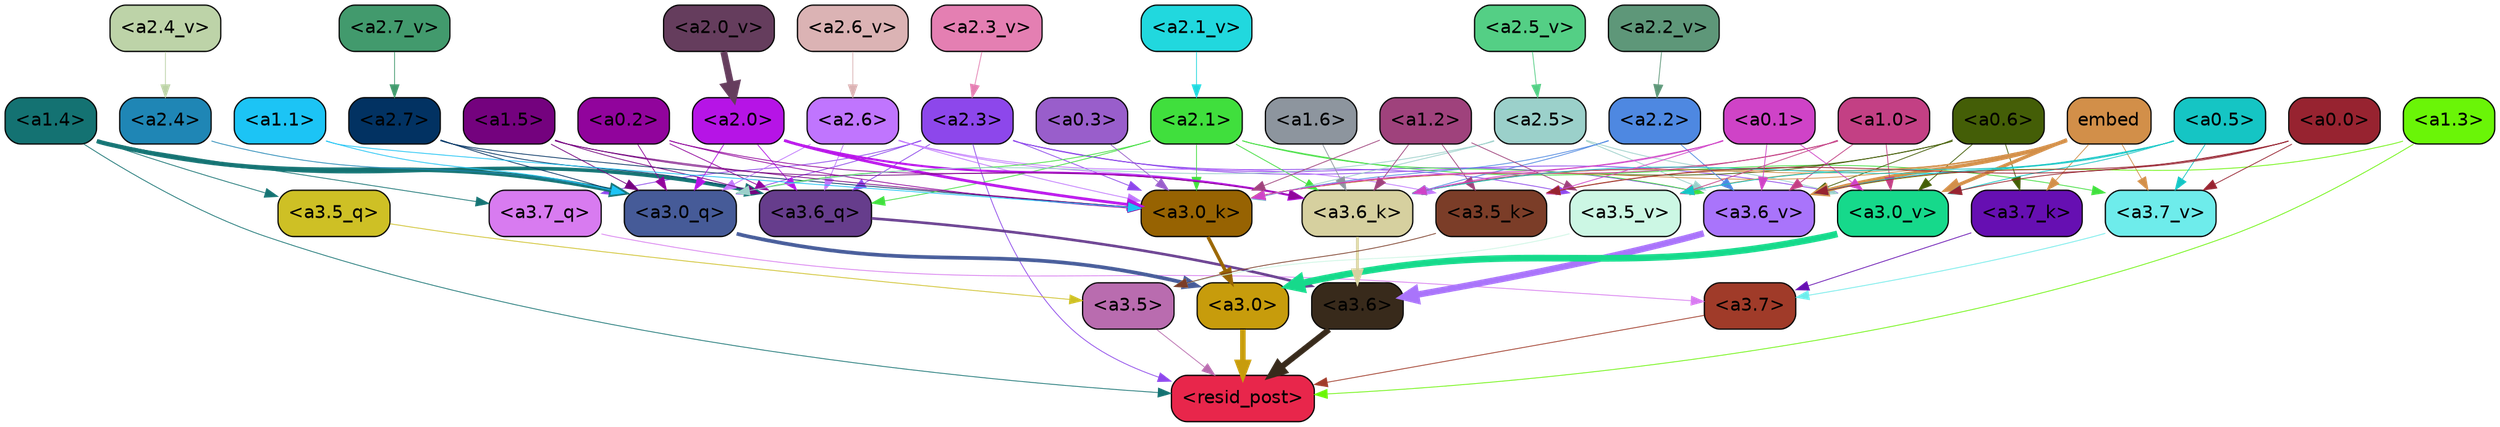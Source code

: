 strict digraph "" {
	graph [bgcolor=transparent,
		layout=dot,
		overlap=false,
		splines=true
	];
	"<a3.7>"	[color=black,
		fillcolor="#a03b29",
		fontname=Helvetica,
		shape=box,
		style="filled, rounded"];
	"<resid_post>"	[color=black,
		fillcolor="#e8264b",
		fontname=Helvetica,
		shape=box,
		style="filled, rounded"];
	"<a3.7>" -> "<resid_post>"	[color="#a03b29",
		penwidth=0.6239100098609924];
	"<a3.6>"	[color=black,
		fillcolor="#382a1b",
		fontname=Helvetica,
		shape=box,
		style="filled, rounded"];
	"<a3.6>" -> "<resid_post>"	[color="#382a1b",
		penwidth=4.569062113761902];
	"<a3.5>"	[color=black,
		fillcolor="#b96caf",
		fontname=Helvetica,
		shape=box,
		style="filled, rounded"];
	"<a3.5>" -> "<resid_post>"	[color="#b96caf",
		penwidth=0.6];
	"<a3.0>"	[color=black,
		fillcolor="#c79c0c",
		fontname=Helvetica,
		shape=box,
		style="filled, rounded"];
	"<a3.0>" -> "<resid_post>"	[color="#c79c0c",
		penwidth=4.283544182777405];
	"<a2.3>"	[color=black,
		fillcolor="#8d47eb",
		fontname=Helvetica,
		shape=box,
		style="filled, rounded"];
	"<a2.3>" -> "<resid_post>"	[color="#8d47eb",
		penwidth=0.6];
	"<a3.7_q>"	[color=black,
		fillcolor="#d87bf0",
		fontname=Helvetica,
		shape=box,
		style="filled, rounded"];
	"<a2.3>" -> "<a3.7_q>"	[color="#8d47eb",
		penwidth=0.6];
	"<a3.6_q>"	[color=black,
		fillcolor="#663d8c",
		fontname=Helvetica,
		shape=box,
		style="filled, rounded"];
	"<a2.3>" -> "<a3.6_q>"	[color="#8d47eb",
		penwidth=0.6];
	"<a3.0_q>"	[color=black,
		fillcolor="#465b98",
		fontname=Helvetica,
		shape=box,
		style="filled, rounded"];
	"<a2.3>" -> "<a3.0_q>"	[color="#8d47eb",
		penwidth=0.6];
	"<a3.0_k>"	[color=black,
		fillcolor="#976302",
		fontname=Helvetica,
		shape=box,
		style="filled, rounded"];
	"<a2.3>" -> "<a3.0_k>"	[color="#8d47eb",
		penwidth=0.6];
	"<a3.6_v>"	[color=black,
		fillcolor="#a974fb",
		fontname=Helvetica,
		shape=box,
		style="filled, rounded"];
	"<a2.3>" -> "<a3.6_v>"	[color="#8d47eb",
		penwidth=0.6];
	"<a3.5_v>"	[color=black,
		fillcolor="#ccf7e4",
		fontname=Helvetica,
		shape=box,
		style="filled, rounded"];
	"<a2.3>" -> "<a3.5_v>"	[color="#8d47eb",
		penwidth=0.6];
	"<a3.0_v>"	[color=black,
		fillcolor="#16d98b",
		fontname=Helvetica,
		shape=box,
		style="filled, rounded"];
	"<a2.3>" -> "<a3.0_v>"	[color="#8d47eb",
		penwidth=0.6];
	"<a1.4>"	[color=black,
		fillcolor="#147272",
		fontname=Helvetica,
		shape=box,
		style="filled, rounded"];
	"<a1.4>" -> "<resid_post>"	[color="#147272",
		penwidth=0.6];
	"<a1.4>" -> "<a3.7_q>"	[color="#147272",
		penwidth=0.6];
	"<a1.4>" -> "<a3.6_q>"	[color="#147272",
		penwidth=2.7934007048606873];
	"<a3.5_q>"	[color=black,
		fillcolor="#cec025",
		fontname=Helvetica,
		shape=box,
		style="filled, rounded"];
	"<a1.4>" -> "<a3.5_q>"	[color="#147272",
		penwidth=0.6];
	"<a1.4>" -> "<a3.0_q>"	[color="#147272",
		penwidth=3.340754985809326];
	"<a1.3>"	[color=black,
		fillcolor="#6af507",
		fontname=Helvetica,
		shape=box,
		style="filled, rounded"];
	"<a1.3>" -> "<resid_post>"	[color="#6af507",
		penwidth=0.6];
	"<a1.3>" -> "<a3.6_v>"	[color="#6af507",
		penwidth=0.6];
	"<a3.7_q>" -> "<a3.7>"	[color="#d87bf0",
		penwidth=0.6];
	"<a3.6_q>" -> "<a3.6>"	[color="#663d8c",
		penwidth=2.0347584784030914];
	"<a3.5_q>" -> "<a3.5>"	[color="#cec025",
		penwidth=0.6];
	"<a3.0_q>" -> "<a3.0>"	[color="#465b98",
		penwidth=2.8635367155075073];
	"<a3.7_k>"	[color=black,
		fillcolor="#660fb2",
		fontname=Helvetica,
		shape=box,
		style="filled, rounded"];
	"<a3.7_k>" -> "<a3.7>"	[color="#660fb2",
		penwidth=0.6];
	"<a3.6_k>"	[color=black,
		fillcolor="#d6d09f",
		fontname=Helvetica,
		shape=box,
		style="filled, rounded"];
	"<a3.6_k>" -> "<a3.6>"	[color="#d6d09f",
		penwidth=2.1760786175727844];
	"<a3.5_k>"	[color=black,
		fillcolor="#7b3d28",
		fontname=Helvetica,
		shape=box,
		style="filled, rounded"];
	"<a3.5_k>" -> "<a3.5>"	[color="#7b3d28",
		penwidth=0.6];
	"<a3.0_k>" -> "<a3.0>"	[color="#976302",
		penwidth=2.632905662059784];
	"<a3.7_v>"	[color=black,
		fillcolor="#6eeceb",
		fontname=Helvetica,
		shape=box,
		style="filled, rounded"];
	"<a3.7_v>" -> "<a3.7>"	[color="#6eeceb",
		penwidth=0.6];
	"<a3.6_v>" -> "<a3.6>"	[color="#a974fb",
		penwidth=4.981305837631226];
	"<a3.5_v>" -> "<a3.5>"	[color="#ccf7e4",
		penwidth=0.6];
	"<a3.0_v>" -> "<a3.0>"	[color="#16d98b",
		penwidth=5.168330669403076];
	"<a2.7>"	[color=black,
		fillcolor="#023262",
		fontname=Helvetica,
		shape=box,
		style="filled, rounded"];
	"<a2.7>" -> "<a3.6_q>"	[color="#023262",
		penwidth=0.6];
	"<a2.7>" -> "<a3.0_q>"	[color="#023262",
		penwidth=0.6];
	"<a2.7>" -> "<a3.0_k>"	[color="#023262",
		penwidth=0.6];
	"<a2.6>"	[color=black,
		fillcolor="#c075fe",
		fontname=Helvetica,
		shape=box,
		style="filled, rounded"];
	"<a2.6>" -> "<a3.6_q>"	[color="#c075fe",
		penwidth=0.6];
	"<a2.6>" -> "<a3.0_q>"	[color="#c075fe",
		penwidth=0.6];
	"<a2.6>" -> "<a3.6_k>"	[color="#c075fe",
		penwidth=0.6];
	"<a2.6>" -> "<a3.5_k>"	[color="#c075fe",
		penwidth=0.6];
	"<a2.6>" -> "<a3.0_k>"	[color="#c075fe",
		penwidth=0.6];
	"<a2.1>"	[color=black,
		fillcolor="#40df3d",
		fontname=Helvetica,
		shape=box,
		style="filled, rounded"];
	"<a2.1>" -> "<a3.6_q>"	[color="#40df3d",
		penwidth=0.6];
	"<a2.1>" -> "<a3.0_q>"	[color="#40df3d",
		penwidth=0.6];
	"<a2.1>" -> "<a3.6_k>"	[color="#40df3d",
		penwidth=0.6];
	"<a2.1>" -> "<a3.0_k>"	[color="#40df3d",
		penwidth=0.6];
	"<a2.1>" -> "<a3.7_v>"	[color="#40df3d",
		penwidth=0.6];
	"<a2.1>" -> "<a3.6_v>"	[color="#40df3d",
		penwidth=0.6];
	"<a2.0>"	[color=black,
		fillcolor="#b614e6",
		fontname=Helvetica,
		shape=box,
		style="filled, rounded"];
	"<a2.0>" -> "<a3.6_q>"	[color="#b614e6",
		penwidth=0.6];
	"<a2.0>" -> "<a3.0_q>"	[color="#b614e6",
		penwidth=0.6];
	"<a2.0>" -> "<a3.6_k>"	[color="#b614e6",
		penwidth=1.6382827460765839];
	"<a2.0>" -> "<a3.0_k>"	[color="#b614e6",
		penwidth=2.161143198609352];
	"<a1.5>"	[color=black,
		fillcolor="#74027e",
		fontname=Helvetica,
		shape=box,
		style="filled, rounded"];
	"<a1.5>" -> "<a3.6_q>"	[color="#74027e",
		penwidth=0.6];
	"<a1.5>" -> "<a3.0_q>"	[color="#74027e",
		penwidth=0.6];
	"<a1.5>" -> "<a3.6_k>"	[color="#74027e",
		penwidth=0.6];
	"<a1.5>" -> "<a3.0_k>"	[color="#74027e",
		penwidth=0.6];
	"<a0.2>"	[color=black,
		fillcolor="#91049c",
		fontname=Helvetica,
		shape=box,
		style="filled, rounded"];
	"<a0.2>" -> "<a3.6_q>"	[color="#91049c",
		penwidth=0.6];
	"<a0.2>" -> "<a3.0_q>"	[color="#91049c",
		penwidth=0.6];
	"<a0.2>" -> "<a3.6_k>"	[color="#91049c",
		penwidth=0.6];
	"<a0.2>" -> "<a3.0_k>"	[color="#91049c",
		penwidth=0.6];
	"<a2.5>"	[color=black,
		fillcolor="#9bd0ca",
		fontname=Helvetica,
		shape=box,
		style="filled, rounded"];
	"<a2.5>" -> "<a3.0_q>"	[color="#9bd0ca",
		penwidth=0.6];
	"<a2.5>" -> "<a3.0_k>"	[color="#9bd0ca",
		penwidth=0.6];
	"<a2.5>" -> "<a3.6_v>"	[color="#9bd0ca",
		penwidth=0.6];
	"<a2.5>" -> "<a3.0_v>"	[color="#9bd0ca",
		penwidth=0.6];
	"<a2.4>"	[color=black,
		fillcolor="#1f86b5",
		fontname=Helvetica,
		shape=box,
		style="filled, rounded"];
	"<a2.4>" -> "<a3.0_q>"	[color="#1f86b5",
		penwidth=0.6];
	"<a1.1>"	[color=black,
		fillcolor="#1cc4f5",
		fontname=Helvetica,
		shape=box,
		style="filled, rounded"];
	"<a1.1>" -> "<a3.0_q>"	[color="#1cc4f5",
		penwidth=0.6];
	"<a1.1>" -> "<a3.0_k>"	[color="#1cc4f5",
		penwidth=0.6];
	"<a0.6>"	[color=black,
		fillcolor="#445e07",
		fontname=Helvetica,
		shape=box,
		style="filled, rounded"];
	"<a0.6>" -> "<a3.7_k>"	[color="#445e07",
		penwidth=0.6];
	"<a0.6>" -> "<a3.6_k>"	[color="#445e07",
		penwidth=0.6];
	"<a0.6>" -> "<a3.0_k>"	[color="#445e07",
		penwidth=0.6];
	"<a0.6>" -> "<a3.6_v>"	[color="#445e07",
		penwidth=0.6];
	"<a0.6>" -> "<a3.0_v>"	[color="#445e07",
		penwidth=0.6];
	embed	[color=black,
		fillcolor="#d28f49",
		fontname=Helvetica,
		shape=box,
		style="filled, rounded"];
	embed -> "<a3.7_k>"	[color="#d28f49",
		penwidth=0.6];
	embed -> "<a3.6_k>"	[color="#d28f49",
		penwidth=0.6];
	embed -> "<a3.5_k>"	[color="#d28f49",
		penwidth=0.6];
	embed -> "<a3.0_k>"	[color="#d28f49",
		penwidth=0.6];
	embed -> "<a3.7_v>"	[color="#d28f49",
		penwidth=0.6];
	embed -> "<a3.6_v>"	[color="#d28f49",
		penwidth=2.7825746536254883];
	embed -> "<a3.5_v>"	[color="#d28f49",
		penwidth=0.6];
	embed -> "<a3.0_v>"	[color="#d28f49",
		penwidth=2.6950180530548096];
	"<a2.2>"	[color=black,
		fillcolor="#4e88e1",
		fontname=Helvetica,
		shape=box,
		style="filled, rounded"];
	"<a2.2>" -> "<a3.6_k>"	[color="#4e88e1",
		penwidth=0.6];
	"<a2.2>" -> "<a3.0_k>"	[color="#4e88e1",
		penwidth=0.6];
	"<a2.2>" -> "<a3.6_v>"	[color="#4e88e1",
		penwidth=0.6];
	"<a1.6>"	[color=black,
		fillcolor="#8d959e",
		fontname=Helvetica,
		shape=box,
		style="filled, rounded"];
	"<a1.6>" -> "<a3.6_k>"	[color="#8d959e",
		penwidth=0.6];
	"<a1.2>"	[color=black,
		fillcolor="#9f427c",
		fontname=Helvetica,
		shape=box,
		style="filled, rounded"];
	"<a1.2>" -> "<a3.6_k>"	[color="#9f427c",
		penwidth=0.6];
	"<a1.2>" -> "<a3.5_k>"	[color="#9f427c",
		penwidth=0.6];
	"<a1.2>" -> "<a3.0_k>"	[color="#9f427c",
		penwidth=0.6];
	"<a1.2>" -> "<a3.5_v>"	[color="#9f427c",
		penwidth=0.6];
	"<a1.0>"	[color=black,
		fillcolor="#c34084",
		fontname=Helvetica,
		shape=box,
		style="filled, rounded"];
	"<a1.0>" -> "<a3.6_k>"	[color="#c34084",
		penwidth=0.6];
	"<a1.0>" -> "<a3.0_k>"	[color="#c34084",
		penwidth=0.6];
	"<a1.0>" -> "<a3.6_v>"	[color="#c34084",
		penwidth=0.6];
	"<a1.0>" -> "<a3.5_v>"	[color="#c34084",
		penwidth=0.6];
	"<a1.0>" -> "<a3.0_v>"	[color="#c34084",
		penwidth=0.6];
	"<a0.5>"	[color=black,
		fillcolor="#15c5c4",
		fontname=Helvetica,
		shape=box,
		style="filled, rounded"];
	"<a0.5>" -> "<a3.6_k>"	[color="#15c5c4",
		penwidth=0.6];
	"<a0.5>" -> "<a3.7_v>"	[color="#15c5c4",
		penwidth=0.6];
	"<a0.5>" -> "<a3.6_v>"	[color="#15c5c4",
		penwidth=0.6];
	"<a0.5>" -> "<a3.5_v>"	[color="#15c5c4",
		penwidth=0.6];
	"<a0.5>" -> "<a3.0_v>"	[color="#15c5c4",
		penwidth=0.6];
	"<a0.1>"	[color=black,
		fillcolor="#cf43c7",
		fontname=Helvetica,
		shape=box,
		style="filled, rounded"];
	"<a0.1>" -> "<a3.6_k>"	[color="#cf43c7",
		penwidth=0.6];
	"<a0.1>" -> "<a3.5_k>"	[color="#cf43c7",
		penwidth=0.6];
	"<a0.1>" -> "<a3.0_k>"	[color="#cf43c7",
		penwidth=0.6];
	"<a0.1>" -> "<a3.6_v>"	[color="#cf43c7",
		penwidth=0.6];
	"<a0.1>" -> "<a3.0_v>"	[color="#cf43c7",
		penwidth=0.6];
	"<a0.0>"	[color=black,
		fillcolor="#972330",
		fontname=Helvetica,
		shape=box,
		style="filled, rounded"];
	"<a0.0>" -> "<a3.5_k>"	[color="#972330",
		penwidth=0.6];
	"<a0.0>" -> "<a3.7_v>"	[color="#972330",
		penwidth=0.6];
	"<a0.0>" -> "<a3.6_v>"	[color="#972330",
		penwidth=0.6];
	"<a0.0>" -> "<a3.0_v>"	[color="#972330",
		penwidth=0.6];
	"<a0.3>"	[color=black,
		fillcolor="#995ecb",
		fontname=Helvetica,
		shape=box,
		style="filled, rounded"];
	"<a0.3>" -> "<a3.0_k>"	[color="#995ecb",
		penwidth=0.6];
	"<a2.7_v>"	[color=black,
		fillcolor="#429a6d",
		fontname=Helvetica,
		shape=box,
		style="filled, rounded"];
	"<a2.7_v>" -> "<a2.7>"	[color="#429a6d",
		penwidth=0.6];
	"<a2.6_v>"	[color=black,
		fillcolor="#dbb3b4",
		fontname=Helvetica,
		shape=box,
		style="filled, rounded"];
	"<a2.6_v>" -> "<a2.6>"	[color="#dbb3b4",
		penwidth=0.6];
	"<a2.5_v>"	[color=black,
		fillcolor="#54cf85",
		fontname=Helvetica,
		shape=box,
		style="filled, rounded"];
	"<a2.5_v>" -> "<a2.5>"	[color="#54cf85",
		penwidth=0.6];
	"<a2.4_v>"	[color=black,
		fillcolor="#bdd3a8",
		fontname=Helvetica,
		shape=box,
		style="filled, rounded"];
	"<a2.4_v>" -> "<a2.4>"	[color="#bdd3a8",
		penwidth=0.6];
	"<a2.3_v>"	[color=black,
		fillcolor="#e47fb2",
		fontname=Helvetica,
		shape=box,
		style="filled, rounded"];
	"<a2.3_v>" -> "<a2.3>"	[color="#e47fb2",
		penwidth=0.6];
	"<a2.2_v>"	[color=black,
		fillcolor="#5e9779",
		fontname=Helvetica,
		shape=box,
		style="filled, rounded"];
	"<a2.2_v>" -> "<a2.2>"	[color="#5e9779",
		penwidth=0.6];
	"<a2.1_v>"	[color=black,
		fillcolor="#21d8de",
		fontname=Helvetica,
		shape=box,
		style="filled, rounded"];
	"<a2.1_v>" -> "<a2.1>"	[color="#21d8de",
		penwidth=0.6];
	"<a2.0_v>"	[color=black,
		fillcolor="#653d5d",
		fontname=Helvetica,
		shape=box,
		style="filled, rounded"];
	"<a2.0_v>" -> "<a2.0>"	[color="#653d5d",
		penwidth=5.231471925973892];
}
